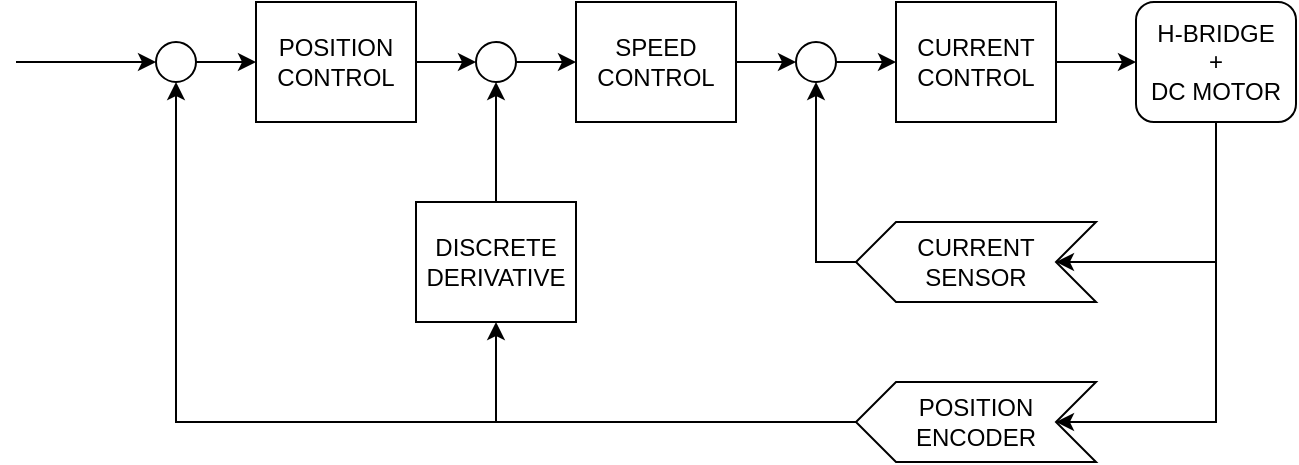 <mxfile version="23.1.5" type="device">
  <diagram name="Pagina-1" id="IZGm-U3xktpnJ1D7OEfy">
    <mxGraphModel dx="978" dy="571" grid="1" gridSize="10" guides="1" tooltips="1" connect="1" arrows="1" fold="1" page="1" pageScale="1" pageWidth="827" pageHeight="1169" math="0" shadow="0">
      <root>
        <mxCell id="0" />
        <mxCell id="1" parent="0" />
        <mxCell id="6vk3vGrmSG6frHnRsxw3-1" value="POSITION CONTROL" style="rounded=0;whiteSpace=wrap;html=1;" parent="1" vertex="1">
          <mxGeometry x="240" y="130" width="80" height="60" as="geometry" />
        </mxCell>
        <mxCell id="6vk3vGrmSG6frHnRsxw3-2" value="SPEED &lt;br&gt;CONTROL" style="rounded=0;whiteSpace=wrap;html=1;" parent="1" vertex="1">
          <mxGeometry x="400" y="130" width="80" height="60" as="geometry" />
        </mxCell>
        <mxCell id="6vk3vGrmSG6frHnRsxw3-16" style="edgeStyle=orthogonalEdgeStyle;rounded=0;orthogonalLoop=1;jettySize=auto;html=1;exitX=1;exitY=0.5;exitDx=0;exitDy=0;entryX=0;entryY=0.5;entryDx=0;entryDy=0;" parent="1" source="6vk3vGrmSG6frHnRsxw3-3" target="6vk3vGrmSG6frHnRsxw3-6" edge="1">
          <mxGeometry relative="1" as="geometry" />
        </mxCell>
        <mxCell id="6vk3vGrmSG6frHnRsxw3-3" value="CURRENT CONTROL" style="rounded=0;whiteSpace=wrap;html=1;" parent="1" vertex="1">
          <mxGeometry x="560" y="130" width="80" height="60" as="geometry" />
        </mxCell>
        <mxCell id="6vk3vGrmSG6frHnRsxw3-4" value="" style="ellipse;whiteSpace=wrap;html=1;aspect=fixed;" parent="1" vertex="1">
          <mxGeometry x="350" y="150" width="20" height="20" as="geometry" />
        </mxCell>
        <mxCell id="6vk3vGrmSG6frHnRsxw3-15" style="edgeStyle=orthogonalEdgeStyle;rounded=0;orthogonalLoop=1;jettySize=auto;html=1;exitX=1;exitY=0.5;exitDx=0;exitDy=0;entryX=0;entryY=0.5;entryDx=0;entryDy=0;" parent="1" source="6vk3vGrmSG6frHnRsxw3-5" target="6vk3vGrmSG6frHnRsxw3-3" edge="1">
          <mxGeometry relative="1" as="geometry" />
        </mxCell>
        <mxCell id="6vk3vGrmSG6frHnRsxw3-5" value="" style="ellipse;whiteSpace=wrap;html=1;aspect=fixed;" parent="1" vertex="1">
          <mxGeometry x="510" y="150" width="20" height="20" as="geometry" />
        </mxCell>
        <mxCell id="6vk3vGrmSG6frHnRsxw3-6" value="H-BRIDGE&lt;br&gt;+&lt;br&gt;DC MOTOR" style="rounded=1;whiteSpace=wrap;html=1;" parent="1" vertex="1">
          <mxGeometry x="680" y="130" width="80" height="60" as="geometry" />
        </mxCell>
        <mxCell id="6vk3vGrmSG6frHnRsxw3-7" value="CURRENT&lt;br&gt;SENSOR" style="shape=step;perimeter=stepPerimeter;whiteSpace=wrap;html=1;fixedSize=1;direction=west;" parent="1" vertex="1">
          <mxGeometry x="540" y="240" width="120" height="40" as="geometry" />
        </mxCell>
        <mxCell id="6vk3vGrmSG6frHnRsxw3-22" style="edgeStyle=orthogonalEdgeStyle;rounded=0;orthogonalLoop=1;jettySize=auto;html=1;exitX=0.5;exitY=0;exitDx=0;exitDy=0;entryX=0.5;entryY=1;entryDx=0;entryDy=0;" parent="1" source="oQ5Fp7Si4OWFY7A1yw7E-1" target="6vk3vGrmSG6frHnRsxw3-4" edge="1">
          <mxGeometry relative="1" as="geometry" />
        </mxCell>
        <mxCell id="6vk3vGrmSG6frHnRsxw3-10" value="" style="endArrow=classic;html=1;rounded=0;exitX=1;exitY=0.5;exitDx=0;exitDy=0;entryX=0;entryY=0.5;entryDx=0;entryDy=0;" parent="1" source="6vk3vGrmSG6frHnRsxw3-1" edge="1" target="6vk3vGrmSG6frHnRsxw3-4">
          <mxGeometry width="50" height="50" relative="1" as="geometry">
            <mxPoint x="240" y="160" as="sourcePoint" />
            <mxPoint x="270" y="160" as="targetPoint" />
          </mxGeometry>
        </mxCell>
        <mxCell id="6vk3vGrmSG6frHnRsxw3-13" value="" style="endArrow=classic;html=1;rounded=0;exitX=1;exitY=0.5;exitDx=0;exitDy=0;entryX=0;entryY=0.5;entryDx=0;entryDy=0;" parent="1" source="6vk3vGrmSG6frHnRsxw3-4" target="6vk3vGrmSG6frHnRsxw3-2" edge="1">
          <mxGeometry width="50" height="50" relative="1" as="geometry">
            <mxPoint x="460" y="270" as="sourcePoint" />
            <mxPoint x="510" y="220" as="targetPoint" />
          </mxGeometry>
        </mxCell>
        <mxCell id="6vk3vGrmSG6frHnRsxw3-14" value="" style="endArrow=classic;html=1;rounded=0;exitX=1;exitY=0.5;exitDx=0;exitDy=0;entryX=0;entryY=0.5;entryDx=0;entryDy=0;" parent="1" edge="1" target="6vk3vGrmSG6frHnRsxw3-5" source="6vk3vGrmSG6frHnRsxw3-2">
          <mxGeometry width="50" height="50" relative="1" as="geometry">
            <mxPoint x="439" y="159.5" as="sourcePoint" />
            <mxPoint x="469" y="159.5" as="targetPoint" />
          </mxGeometry>
        </mxCell>
        <mxCell id="6vk3vGrmSG6frHnRsxw3-21" value="" style="endArrow=classic;html=1;rounded=0;entryX=0.5;entryY=1;entryDx=0;entryDy=0;exitX=1;exitY=0.5;exitDx=0;exitDy=0;" parent="1" source="6vk3vGrmSG6frHnRsxw3-7" target="6vk3vGrmSG6frHnRsxw3-5" edge="1">
          <mxGeometry width="50" height="50" relative="1" as="geometry">
            <mxPoint x="440" y="280" as="sourcePoint" />
            <mxPoint x="490" y="230" as="targetPoint" />
            <Array as="points">
              <mxPoint x="520" y="260" />
            </Array>
          </mxGeometry>
        </mxCell>
        <mxCell id="6vk3vGrmSG6frHnRsxw3-27" style="edgeStyle=orthogonalEdgeStyle;rounded=0;orthogonalLoop=1;jettySize=auto;html=1;exitX=1;exitY=0.5;exitDx=0;exitDy=0;entryX=0;entryY=0.5;entryDx=0;entryDy=0;" parent="1" source="6vk3vGrmSG6frHnRsxw3-25" target="6vk3vGrmSG6frHnRsxw3-1" edge="1">
          <mxGeometry relative="1" as="geometry" />
        </mxCell>
        <mxCell id="6vk3vGrmSG6frHnRsxw3-25" value="" style="ellipse;whiteSpace=wrap;html=1;aspect=fixed;" parent="1" vertex="1">
          <mxGeometry x="190" y="150" width="20" height="20" as="geometry" />
        </mxCell>
        <mxCell id="6vk3vGrmSG6frHnRsxw3-28" value="" style="endArrow=classic;html=1;rounded=0;entryX=0.5;entryY=1;entryDx=0;entryDy=0;" parent="1" target="6vk3vGrmSG6frHnRsxw3-25" edge="1">
          <mxGeometry width="50" height="50" relative="1" as="geometry">
            <mxPoint x="360" y="340" as="sourcePoint" />
            <mxPoint x="40" y="230" as="targetPoint" />
            <Array as="points">
              <mxPoint x="200" y="340" />
            </Array>
          </mxGeometry>
        </mxCell>
        <mxCell id="6vk3vGrmSG6frHnRsxw3-29" value="" style="endArrow=classic;html=1;rounded=0;entryX=0;entryY=0.5;entryDx=0;entryDy=0;" parent="1" target="6vk3vGrmSG6frHnRsxw3-25" edge="1">
          <mxGeometry width="50" height="50" relative="1" as="geometry">
            <mxPoint x="120" y="160" as="sourcePoint" />
            <mxPoint x="40" y="230" as="targetPoint" />
          </mxGeometry>
        </mxCell>
        <mxCell id="6vk3vGrmSG6frHnRsxw3-30" value="" style="endArrow=classic;html=1;rounded=0;entryX=0;entryY=0.5;entryDx=0;entryDy=0;exitX=0.5;exitY=1;exitDx=0;exitDy=0;" parent="1" source="6vk3vGrmSG6frHnRsxw3-6" target="6vk3vGrmSG6frHnRsxw3-7" edge="1">
          <mxGeometry width="50" height="50" relative="1" as="geometry">
            <mxPoint x="450" y="280" as="sourcePoint" />
            <mxPoint x="500" y="230" as="targetPoint" />
            <Array as="points">
              <mxPoint x="720" y="260" />
            </Array>
          </mxGeometry>
        </mxCell>
        <mxCell id="6vk3vGrmSG6frHnRsxw3-31" value="" style="endArrow=classic;html=1;rounded=0;" parent="1" edge="1" source="6vk3vGrmSG6frHnRsxw3-9">
          <mxGeometry width="50" height="50" relative="1" as="geometry">
            <mxPoint x="720" y="260" as="sourcePoint" />
            <mxPoint x="620" y="340" as="targetPoint" />
            <Array as="points" />
          </mxGeometry>
        </mxCell>
        <mxCell id="oQ5Fp7Si4OWFY7A1yw7E-2" value="" style="endArrow=classic;html=1;rounded=0;" edge="1" parent="1" target="6vk3vGrmSG6frHnRsxw3-9">
          <mxGeometry width="50" height="50" relative="1" as="geometry">
            <mxPoint x="720" y="260" as="sourcePoint" />
            <mxPoint x="620" y="340" as="targetPoint" />
            <Array as="points">
              <mxPoint x="720" y="340" />
            </Array>
          </mxGeometry>
        </mxCell>
        <mxCell id="6vk3vGrmSG6frHnRsxw3-9" value="POSITION&lt;br&gt;ENCODER" style="shape=step;perimeter=stepPerimeter;whiteSpace=wrap;html=1;fixedSize=1;direction=west;" parent="1" vertex="1">
          <mxGeometry x="540" y="320" width="120" height="40" as="geometry" />
        </mxCell>
        <mxCell id="oQ5Fp7Si4OWFY7A1yw7E-3" value="" style="edgeStyle=orthogonalEdgeStyle;rounded=0;orthogonalLoop=1;jettySize=auto;html=1;exitX=1;exitY=0.5;exitDx=0;exitDy=0;entryX=0.5;entryY=1;entryDx=0;entryDy=0;" edge="1" parent="1" source="6vk3vGrmSG6frHnRsxw3-9" target="oQ5Fp7Si4OWFY7A1yw7E-1">
          <mxGeometry relative="1" as="geometry">
            <mxPoint x="540" y="340" as="sourcePoint" />
            <mxPoint x="360" y="170" as="targetPoint" />
          </mxGeometry>
        </mxCell>
        <mxCell id="oQ5Fp7Si4OWFY7A1yw7E-1" value="DISCRETE DERIVATIVE" style="rounded=0;whiteSpace=wrap;html=1;" vertex="1" parent="1">
          <mxGeometry x="320" y="230" width="80" height="60" as="geometry" />
        </mxCell>
      </root>
    </mxGraphModel>
  </diagram>
</mxfile>
